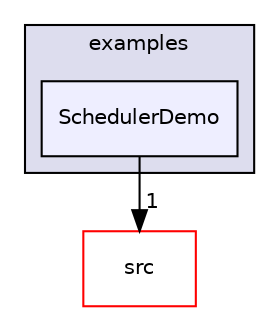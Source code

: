 digraph "examples/SchedulerDemo" {
  compound=true
  node [ fontsize="10", fontname="Helvetica"];
  edge [ labelfontsize="10", labelfontname="Helvetica"];
  subgraph clusterdir_d28a4824dc47e487b107a5db32ef43c4 {
    graph [ bgcolor="#ddddee", pencolor="black", label="examples" fontname="Helvetica", fontsize="10", URL="dir_d28a4824dc47e487b107a5db32ef43c4.html"]
  dir_580e62a3bd85596b915aac53b27e766b [shape=box, label="SchedulerDemo", style="filled", fillcolor="#eeeeff", pencolor="black", URL="dir_580e62a3bd85596b915aac53b27e766b.html"];
  }
  dir_68267d1309a1af8e8297ef4c3efbcdba [shape=box label="src" fillcolor="white" style="filled" color="red" URL="dir_68267d1309a1af8e8297ef4c3efbcdba.html"];
  dir_580e62a3bd85596b915aac53b27e766b->dir_68267d1309a1af8e8297ef4c3efbcdba [headlabel="1", labeldistance=1.5 headhref="dir_000015_000023.html"];
}
